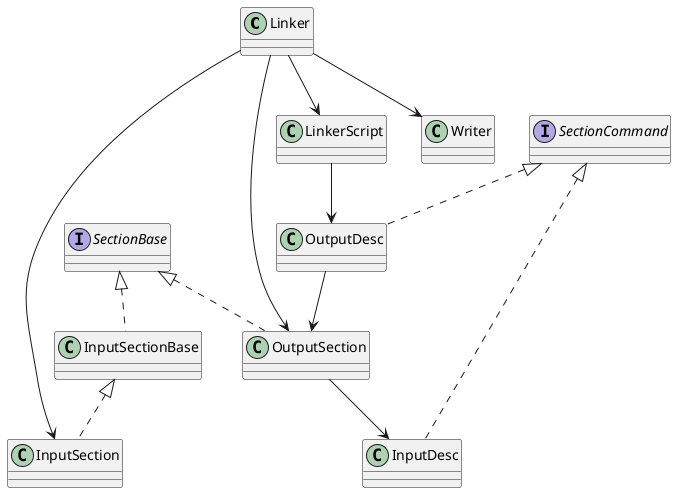 @startuml

class Linker
class LinkerScript
class Writer

interface SectionBase
class InputSectionBase
class InputSection
class OutputSection

interface SectionCommand
class InputDesc
class OutputDesc

SectionBase <|.. InputSectionBase
InputSectionBase <|.. InputSection
SectionBase <|.. OutputSection

SectionCommand <|.. InputDesc
SectionCommand <|.. OutputDesc

Linker --> LinkerScript
Linker --> InputSection
Linker --> OutputSection
Linker --> Writer
LinkerScript --> OutputDesc
OutputDesc --> OutputSection
OutputSection --> InputDesc

@enduml
